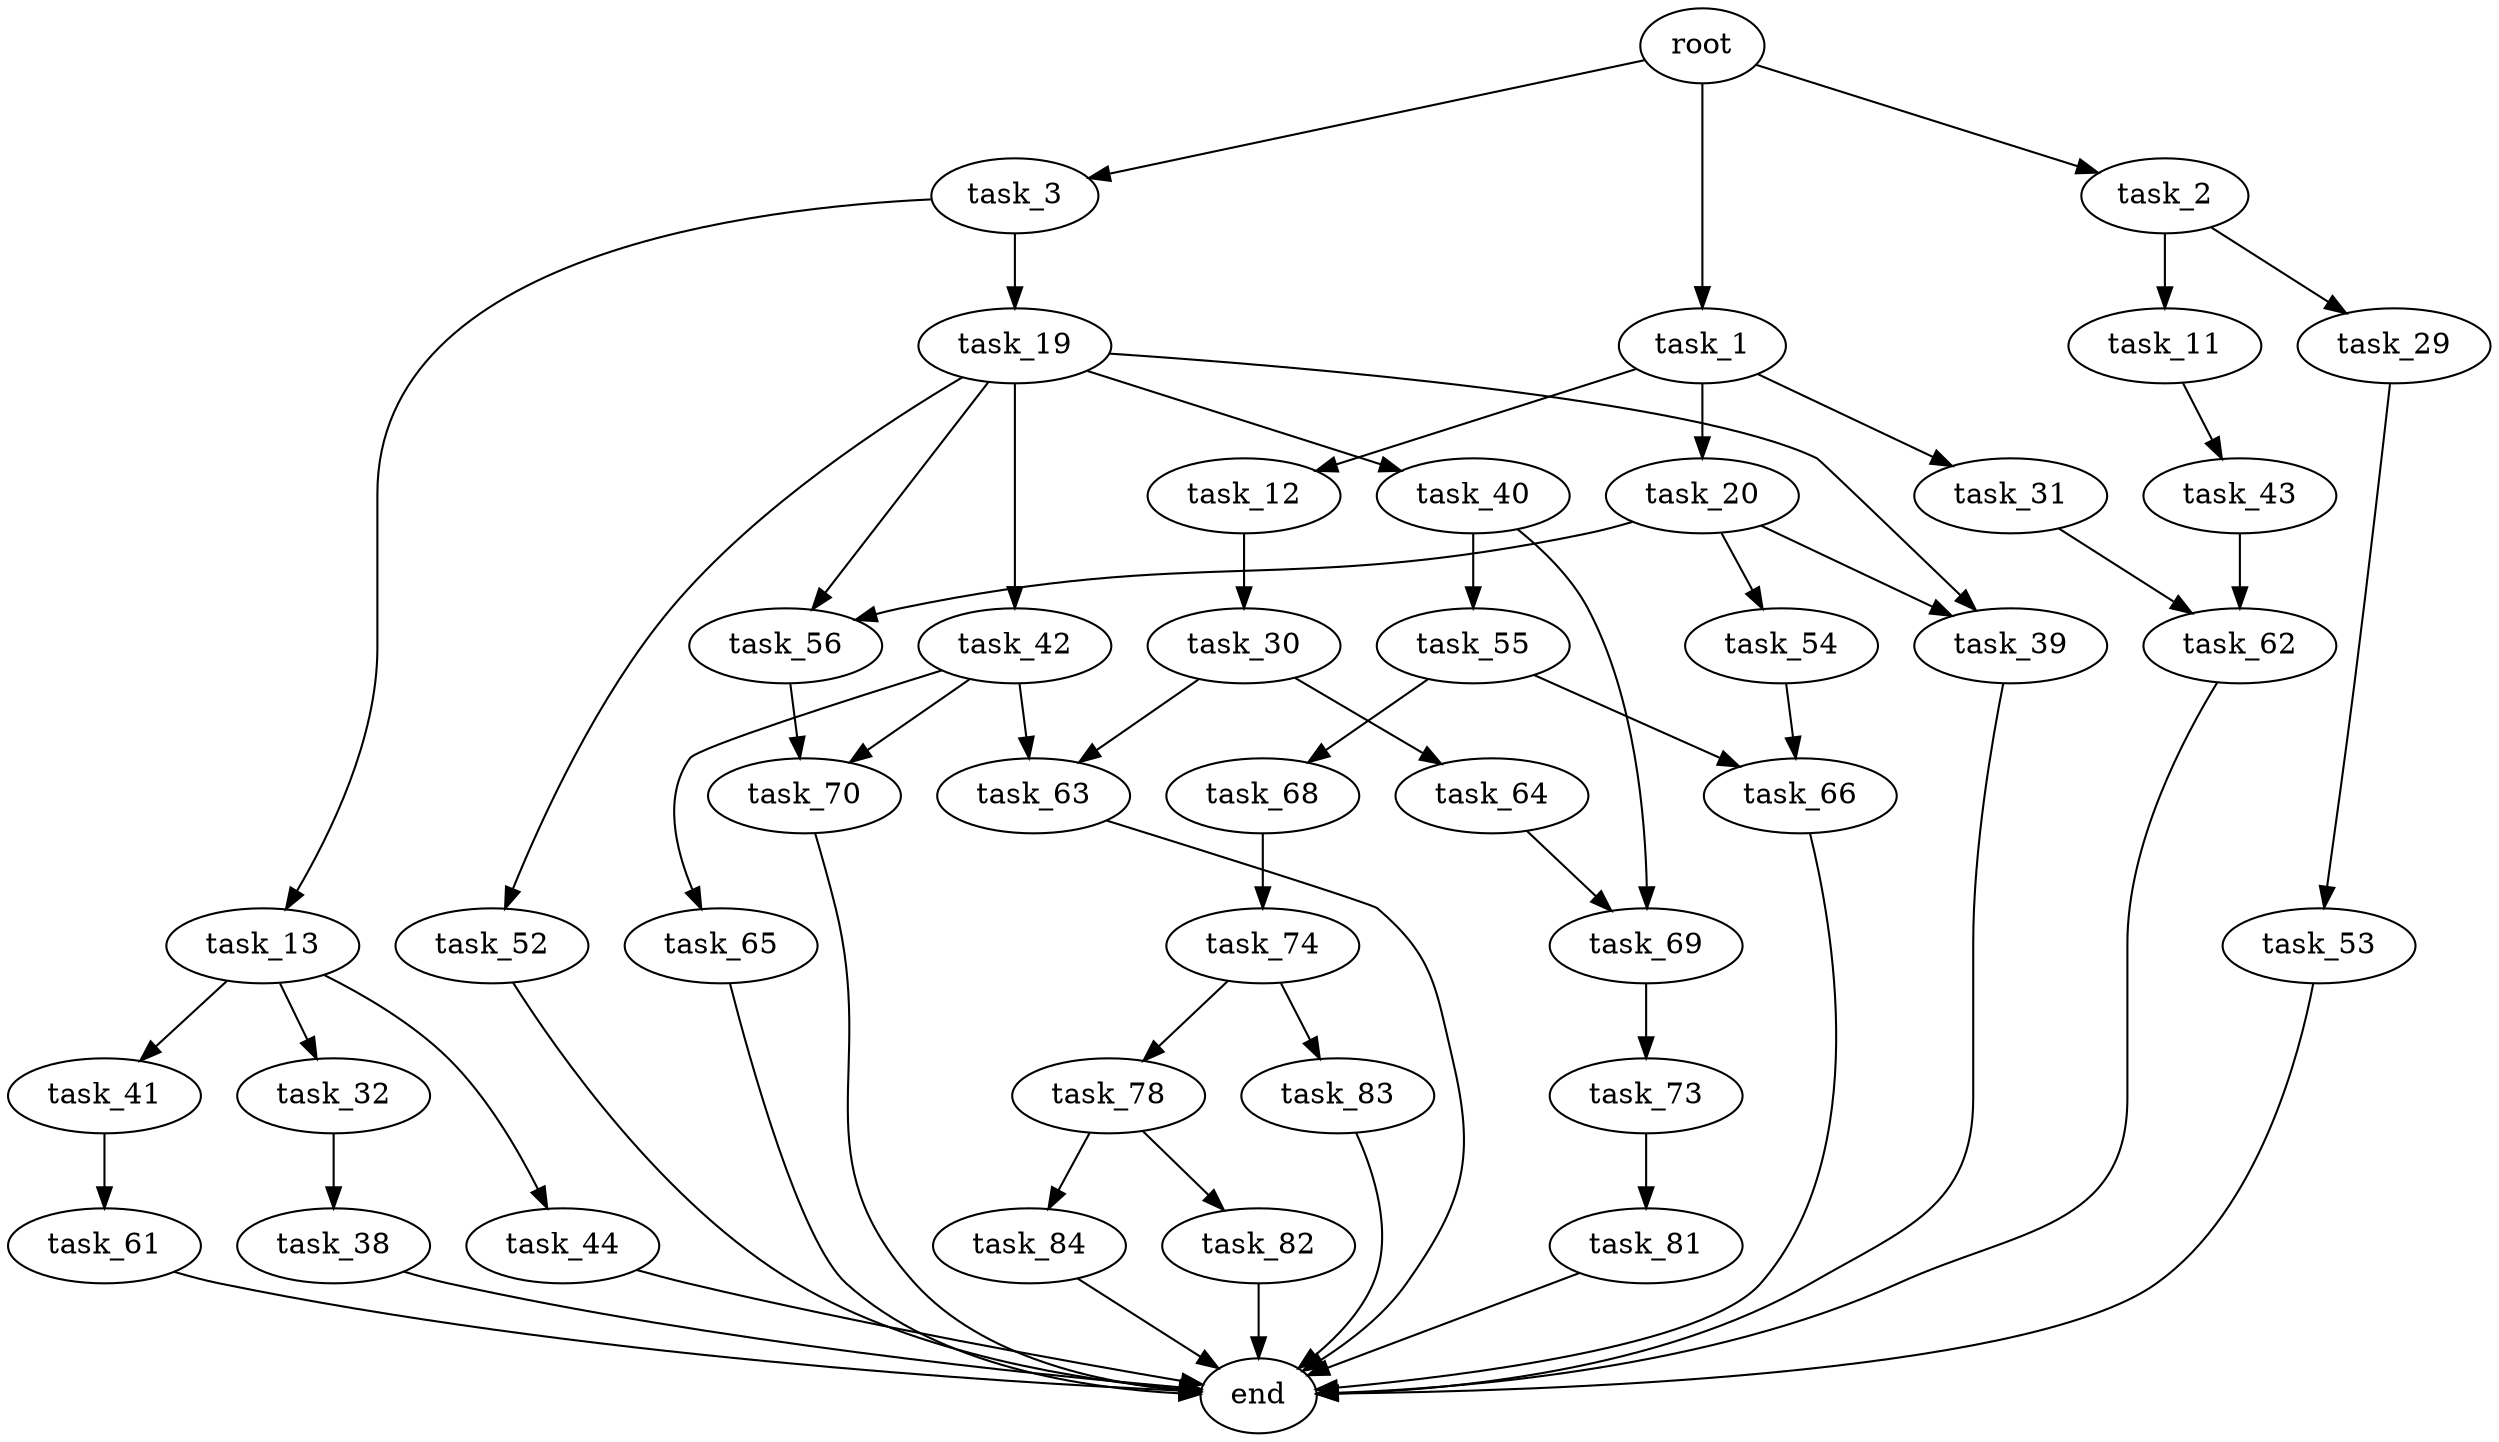 digraph G {
  root [size="0.000000"];
  task_1 [size="33365264722.000000"];
  task_2 [size="12820136290.000000"];
  task_3 [size="49606482645.000000"];
  task_11 [size="11919565641.000000"];
  task_12 [size="231928233984.000000"];
  task_13 [size="270818742551.000000"];
  task_19 [size="7345093153.000000"];
  task_20 [size="5458033845.000000"];
  task_29 [size="150563447124.000000"];
  task_30 [size="87064324404.000000"];
  task_31 [size="134217728000.000000"];
  task_32 [size="18013682438.000000"];
  task_38 [size="4125061426.000000"];
  task_39 [size="549755813888.000000"];
  task_40 [size="84178029540.000000"];
  task_41 [size="782757789696.000000"];
  task_42 [size="549755813888.000000"];
  task_43 [size="782757789696.000000"];
  task_44 [size="8589934592.000000"];
  task_52 [size="68719476736.000000"];
  task_53 [size="290307488095.000000"];
  task_54 [size="52865635540.000000"];
  task_55 [size="555960126479.000000"];
  task_56 [size="8930685870.000000"];
  task_61 [size="421814973470.000000"];
  task_62 [size="1337002786.000000"];
  task_63 [size="483939710451.000000"];
  task_64 [size="1841416540.000000"];
  task_65 [size="134217728000.000000"];
  task_66 [size="231928233984.000000"];
  task_68 [size="231928233984.000000"];
  task_69 [size="134217728000.000000"];
  task_70 [size="10072977664.000000"];
  task_73 [size="8589934592.000000"];
  task_74 [size="15107425357.000000"];
  task_78 [size="68719476736.000000"];
  task_81 [size="16337018654.000000"];
  task_82 [size="1519876289.000000"];
  task_83 [size="258634883215.000000"];
  task_84 [size="782757789696.000000"];
  end [size="0.000000"];

  root -> task_1 [size="1.000000"];
  root -> task_2 [size="1.000000"];
  root -> task_3 [size="1.000000"];
  task_1 -> task_12 [size="33554432.000000"];
  task_1 -> task_20 [size="33554432.000000"];
  task_1 -> task_31 [size="33554432.000000"];
  task_2 -> task_11 [size="536870912.000000"];
  task_2 -> task_29 [size="536870912.000000"];
  task_3 -> task_13 [size="838860800.000000"];
  task_3 -> task_19 [size="838860800.000000"];
  task_11 -> task_43 [size="301989888.000000"];
  task_12 -> task_30 [size="301989888.000000"];
  task_13 -> task_32 [size="209715200.000000"];
  task_13 -> task_41 [size="209715200.000000"];
  task_13 -> task_44 [size="209715200.000000"];
  task_19 -> task_39 [size="301989888.000000"];
  task_19 -> task_40 [size="301989888.000000"];
  task_19 -> task_42 [size="301989888.000000"];
  task_19 -> task_52 [size="301989888.000000"];
  task_19 -> task_56 [size="301989888.000000"];
  task_20 -> task_39 [size="209715200.000000"];
  task_20 -> task_54 [size="209715200.000000"];
  task_20 -> task_56 [size="209715200.000000"];
  task_29 -> task_53 [size="411041792.000000"];
  task_30 -> task_63 [size="301989888.000000"];
  task_30 -> task_64 [size="301989888.000000"];
  task_31 -> task_62 [size="209715200.000000"];
  task_32 -> task_38 [size="301989888.000000"];
  task_38 -> end [size="1.000000"];
  task_39 -> end [size="1.000000"];
  task_40 -> task_55 [size="75497472.000000"];
  task_40 -> task_69 [size="75497472.000000"];
  task_41 -> task_61 [size="679477248.000000"];
  task_42 -> task_63 [size="536870912.000000"];
  task_42 -> task_65 [size="536870912.000000"];
  task_42 -> task_70 [size="536870912.000000"];
  task_43 -> task_62 [size="679477248.000000"];
  task_44 -> end [size="1.000000"];
  task_52 -> end [size="1.000000"];
  task_53 -> end [size="1.000000"];
  task_54 -> task_66 [size="134217728.000000"];
  task_55 -> task_66 [size="536870912.000000"];
  task_55 -> task_68 [size="536870912.000000"];
  task_56 -> task_70 [size="33554432.000000"];
  task_61 -> end [size="1.000000"];
  task_62 -> end [size="1.000000"];
  task_63 -> end [size="1.000000"];
  task_64 -> task_69 [size="134217728.000000"];
  task_65 -> end [size="1.000000"];
  task_66 -> end [size="1.000000"];
  task_68 -> task_74 [size="301989888.000000"];
  task_69 -> task_73 [size="209715200.000000"];
  task_70 -> end [size="1.000000"];
  task_73 -> task_81 [size="33554432.000000"];
  task_74 -> task_78 [size="536870912.000000"];
  task_74 -> task_83 [size="536870912.000000"];
  task_78 -> task_82 [size="134217728.000000"];
  task_78 -> task_84 [size="134217728.000000"];
  task_81 -> end [size="1.000000"];
  task_82 -> end [size="1.000000"];
  task_83 -> end [size="1.000000"];
  task_84 -> end [size="1.000000"];
}
